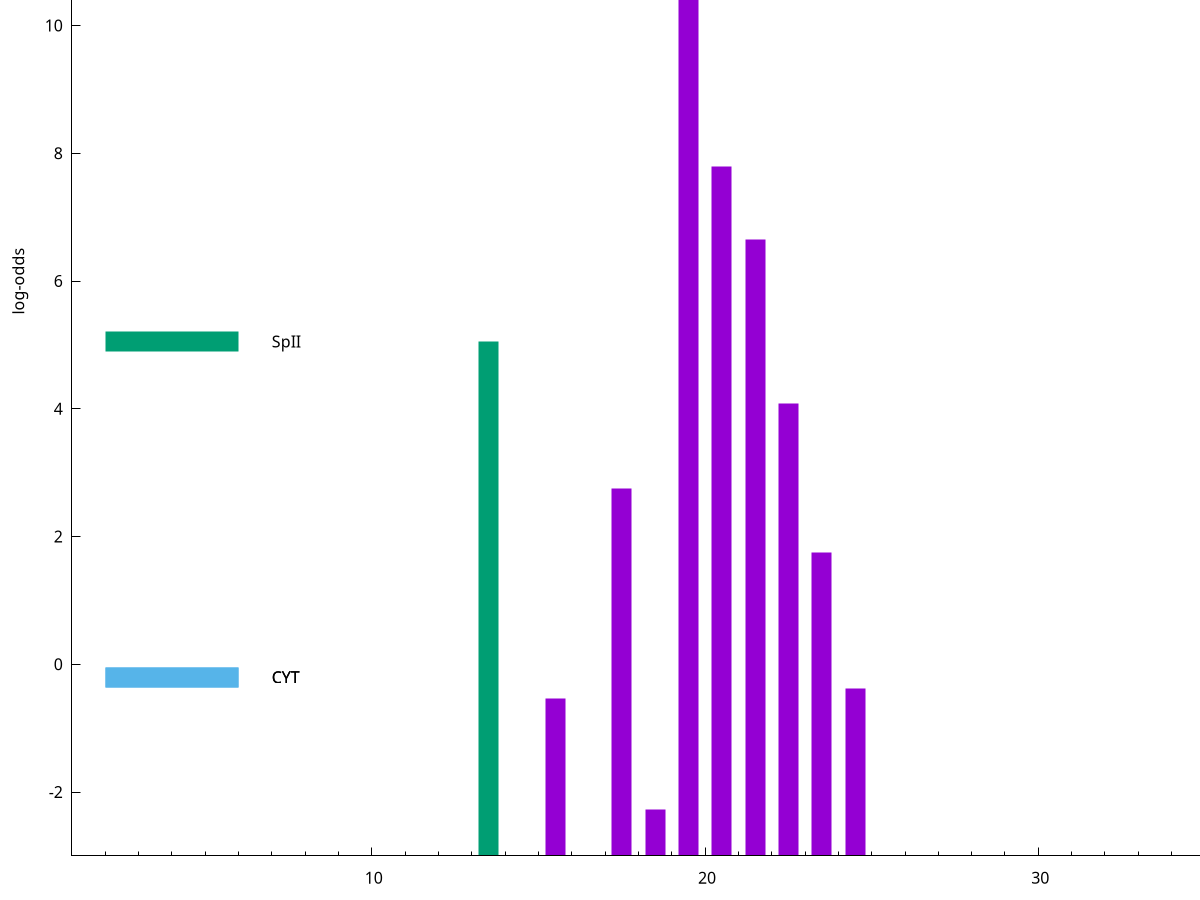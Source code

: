 set title "LipoP predictions for SRR5666568.gff"
set size 2., 1.4
set xrange [1:70] 
set mxtics 10
set yrange [-3:15]
set y2range [0:18]
set ylabel "log-odds"
set term postscript eps color solid "Helvetica" 30
set output "SRR5666568.gff316.eps"
set arrow from 2,12.5379 to 6,12.5379 nohead lt 1 lw 20
set label "SpI" at 7,12.5379
set arrow from 2,5.05324 to 6,5.05324 nohead lt 2 lw 20
set label "SpII" at 7,5.05324
set arrow from 2,-0.200913 to 6,-0.200913 nohead lt 3 lw 20
set label "CYT" at 7,-0.200913
set arrow from 2,-0.200913 to 6,-0.200913 nohead lt 3 lw 20
set label "CYT" at 7,-0.200913
set arrow from 2,12.5379 to 6,12.5379 nohead lt 1 lw 20
set label "SpI" at 7,12.5379
# NOTE: The scores below are the log-odds scores with the threshold
# NOTE: subtracted (a hack to make gnuplot make the histogram all
# NOTE: look nice).
plot "-" axes x1y2 title "" with impulses lt 2 lw 20, "-" axes x1y2 title "" with impulses lt 1 lw 20
13.500000 8.053240
e
19.500000 15.450300
20.500000 10.791420
21.500000 9.649400
22.500000 7.081910
17.500000 5.745590
23.500000 4.743830
24.500000 2.628649
15.500000 2.471078
18.500000 0.734110
e
exit
